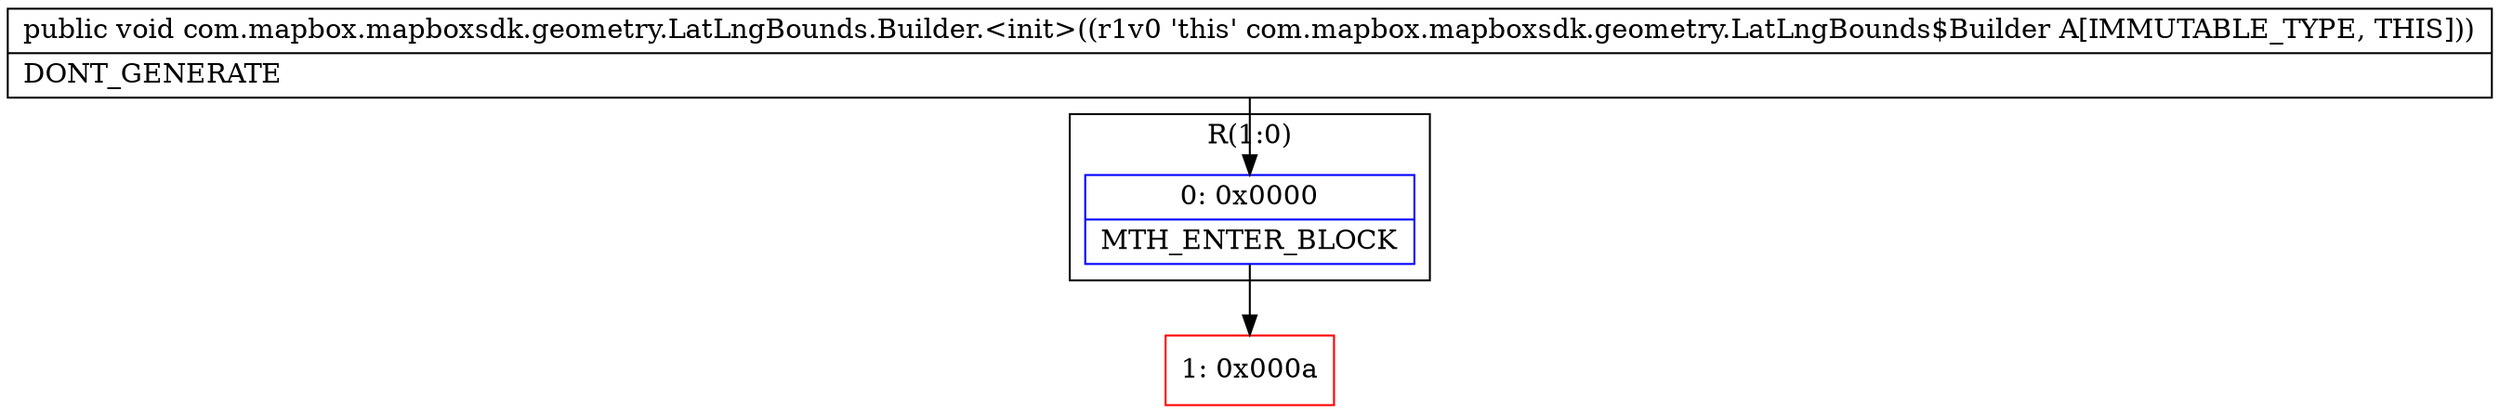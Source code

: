 digraph "CFG forcom.mapbox.mapboxsdk.geometry.LatLngBounds.Builder.\<init\>()V" {
subgraph cluster_Region_1840422781 {
label = "R(1:0)";
node [shape=record,color=blue];
Node_0 [shape=record,label="{0\:\ 0x0000|MTH_ENTER_BLOCK\l}"];
}
Node_1 [shape=record,color=red,label="{1\:\ 0x000a}"];
MethodNode[shape=record,label="{public void com.mapbox.mapboxsdk.geometry.LatLngBounds.Builder.\<init\>((r1v0 'this' com.mapbox.mapboxsdk.geometry.LatLngBounds$Builder A[IMMUTABLE_TYPE, THIS]))  | DONT_GENERATE\l}"];
MethodNode -> Node_0;
Node_0 -> Node_1;
}

